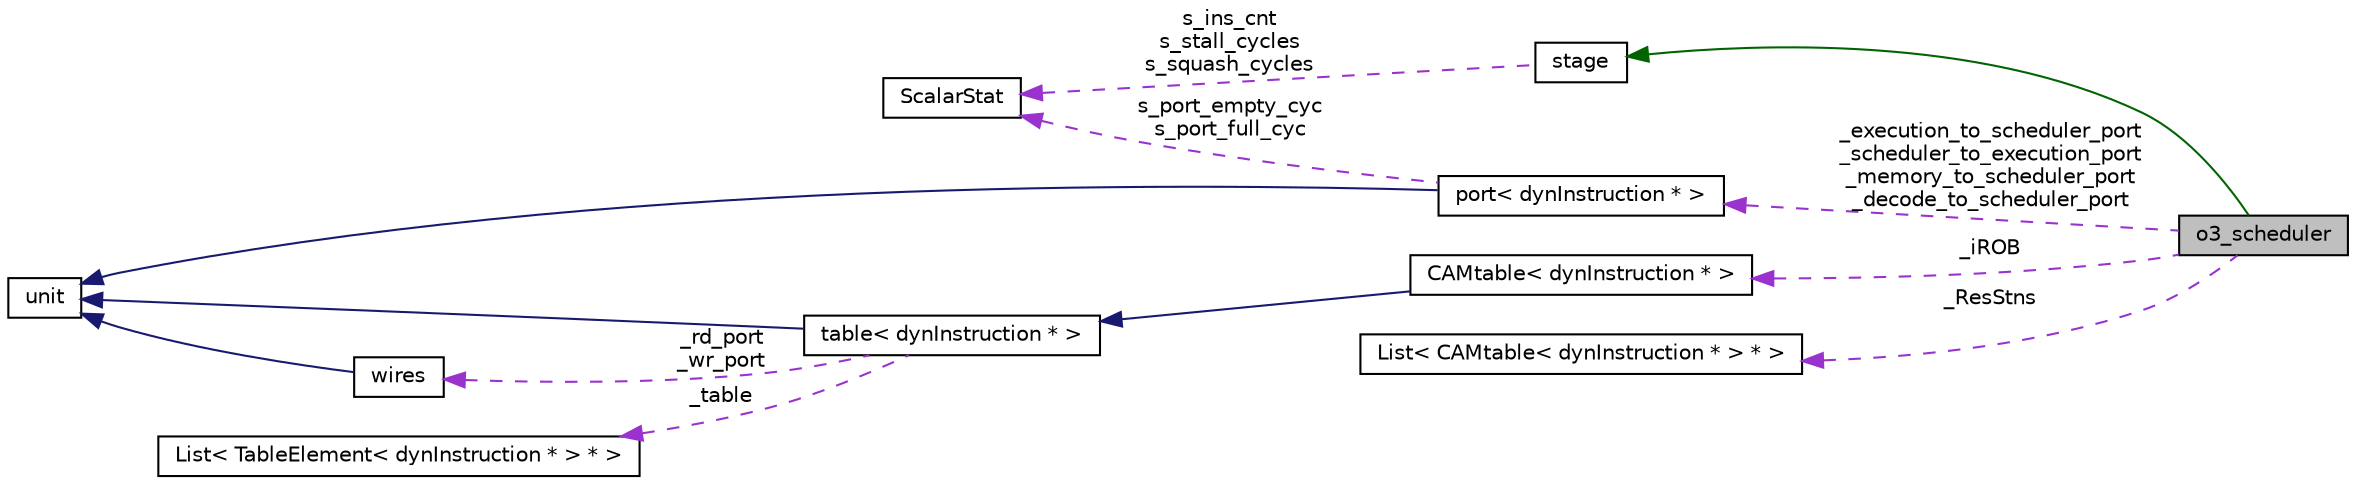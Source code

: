 digraph G
{
  edge [fontname="Helvetica",fontsize="10",labelfontname="Helvetica",labelfontsize="10"];
  node [fontname="Helvetica",fontsize="10",shape=record];
  rankdir=LR;
  Node1 [label="o3_scheduler",height=0.2,width=0.4,color="black", fillcolor="grey75", style="filled" fontcolor="black"];
  Node2 -> Node1 [dir=back,color="darkgreen",fontsize="10",style="solid",fontname="Helvetica"];
  Node2 [label="stage",height=0.2,width=0.4,color="black", fillcolor="white", style="filled",URL="$classstage.html"];
  Node3 -> Node2 [dir=back,color="darkorchid3",fontsize="10",style="dashed",label="s_ins_cnt\ns_stall_cycles\ns_squash_cycles",fontname="Helvetica"];
  Node3 [label="ScalarStat",height=0.2,width=0.4,color="black", fillcolor="white", style="filled",URL="$classScalarStat.html"];
  Node4 -> Node1 [dir=back,color="darkorchid3",fontsize="10",style="dashed",label="_ResStns",fontname="Helvetica"];
  Node4 [label="List\< CAMtable\< dynInstruction * \> * \>",height=0.2,width=0.4,color="black", fillcolor="white", style="filled",URL="$classList.html"];
  Node5 -> Node1 [dir=back,color="darkorchid3",fontsize="10",style="dashed",label="_execution_to_scheduler_port\n_scheduler_to_execution_port\n_memory_to_scheduler_port\n_decode_to_scheduler_port",fontname="Helvetica"];
  Node5 [label="port\< dynInstruction * \>",height=0.2,width=0.4,color="black", fillcolor="white", style="filled",URL="$classport.html"];
  Node6 -> Node5 [dir=back,color="midnightblue",fontsize="10",style="solid",fontname="Helvetica"];
  Node6 [label="unit",height=0.2,width=0.4,color="black", fillcolor="white", style="filled",URL="$classunit.html"];
  Node3 -> Node5 [dir=back,color="darkorchid3",fontsize="10",style="dashed",label="s_port_empty_cyc\ns_port_full_cyc",fontname="Helvetica"];
  Node7 -> Node1 [dir=back,color="darkorchid3",fontsize="10",style="dashed",label="_iROB",fontname="Helvetica"];
  Node7 [label="CAMtable\< dynInstruction * \>",height=0.2,width=0.4,color="black", fillcolor="white", style="filled",URL="$classCAMtable.html"];
  Node8 -> Node7 [dir=back,color="midnightblue",fontsize="10",style="solid",fontname="Helvetica"];
  Node8 [label="table\< dynInstruction * \>",height=0.2,width=0.4,color="black", fillcolor="white", style="filled",URL="$classtable.html"];
  Node6 -> Node8 [dir=back,color="midnightblue",fontsize="10",style="solid",fontname="Helvetica"];
  Node9 -> Node8 [dir=back,color="darkorchid3",fontsize="10",style="dashed",label="_rd_port\n_wr_port",fontname="Helvetica"];
  Node9 [label="wires",height=0.2,width=0.4,color="black", fillcolor="white", style="filled",URL="$classwires.html"];
  Node6 -> Node9 [dir=back,color="midnightblue",fontsize="10",style="solid",fontname="Helvetica"];
  Node10 -> Node8 [dir=back,color="darkorchid3",fontsize="10",style="dashed",label="_table",fontname="Helvetica"];
  Node10 [label="List\< TableElement\< dynInstruction * \> * \>",height=0.2,width=0.4,color="black", fillcolor="white", style="filled",URL="$classList.html"];
}
